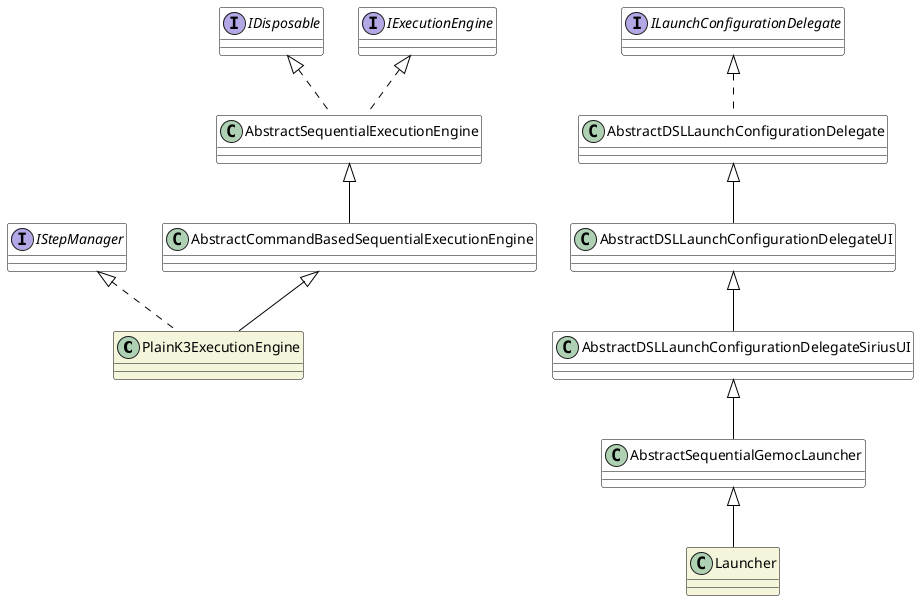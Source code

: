 @startuml
skinparam class {
	BackgroundColor White
	ArrowColor Black
	BorderColor Black
}

scale max 1024 width
scale max 800 height

class PlainK3ExecutionEngine #beige {
}  


class Launcher #beige {
}  

interface IDisposable
interface IExecutionEngine
interface IStepManager
interface ILaunchConfigurationDelegate

IDisposable <|.. AbstractSequentialExecutionEngine 
IExecutionEngine <|.. AbstractSequentialExecutionEngine 
AbstractSequentialExecutionEngine <|-- AbstractCommandBasedSequentialExecutionEngine
AbstractCommandBasedSequentialExecutionEngine <|-- PlainK3ExecutionEngine
IStepManager <|.. PlainK3ExecutionEngine

ILaunchConfigurationDelegate <|.. AbstractDSLLaunchConfigurationDelegate
AbstractDSLLaunchConfigurationDelegate <|-- AbstractDSLLaunchConfigurationDelegateUI 
AbstractDSLLaunchConfigurationDelegateUI <|-- AbstractDSLLaunchConfigurationDelegateSiriusUI
AbstractDSLLaunchConfigurationDelegateSiriusUI <|-- AbstractSequentialGemocLauncher
AbstractSequentialGemocLauncher <|-- Launcher

@enduml
